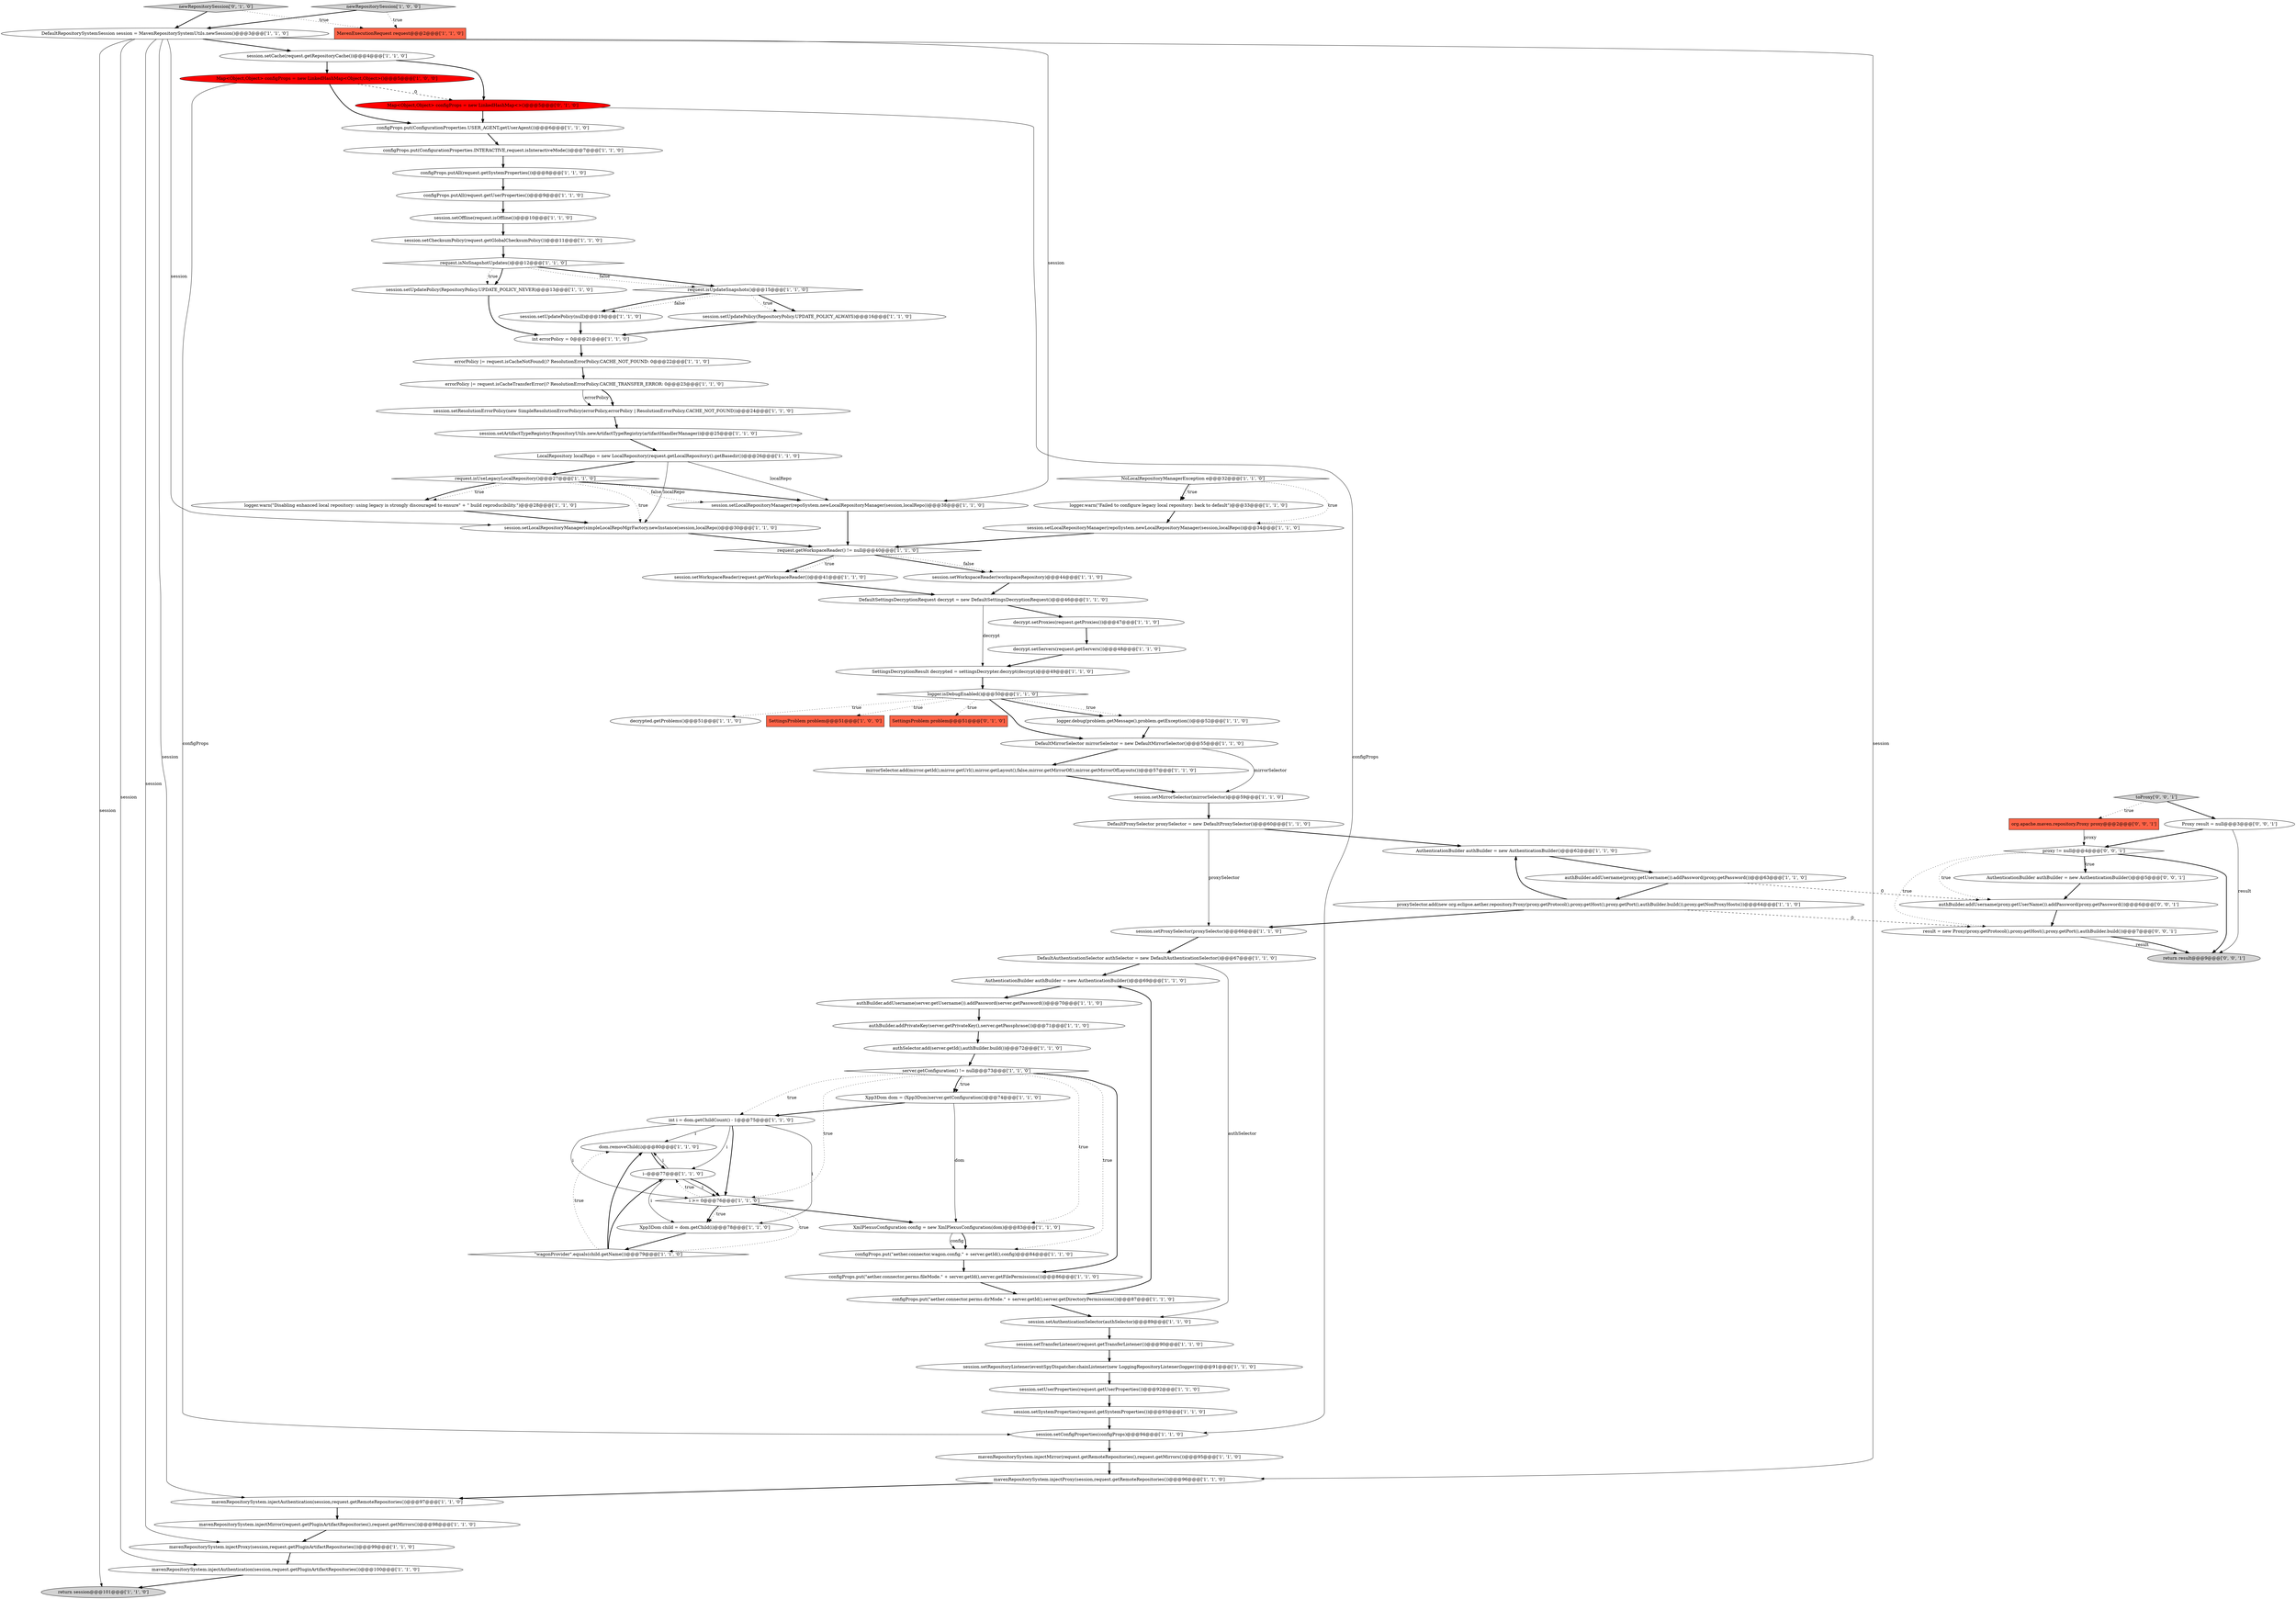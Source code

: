 digraph {
47 [style = filled, label = "decrypted.getProblems()@@@51@@@['1', '1', '0']", fillcolor = white, shape = ellipse image = "AAA0AAABBB1BBB"];
42 [style = filled, label = "DefaultProxySelector proxySelector = new DefaultProxySelector()@@@60@@@['1', '1', '0']", fillcolor = white, shape = ellipse image = "AAA0AAABBB1BBB"];
19 [style = filled, label = "DefaultMirrorSelector mirrorSelector = new DefaultMirrorSelector()@@@55@@@['1', '1', '0']", fillcolor = white, shape = ellipse image = "AAA0AAABBB1BBB"];
22 [style = filled, label = "session.setUserProperties(request.getUserProperties())@@@92@@@['1', '1', '0']", fillcolor = white, shape = ellipse image = "AAA0AAABBB1BBB"];
24 [style = filled, label = "request.isUpdateSnapshots()@@@15@@@['1', '1', '0']", fillcolor = white, shape = diamond image = "AAA0AAABBB1BBB"];
2 [style = filled, label = "proxySelector.add(new org.eclipse.aether.repository.Proxy(proxy.getProtocol(),proxy.getHost(),proxy.getPort(),authBuilder.build()),proxy.getNonProxyHosts())@@@64@@@['1', '1', '0']", fillcolor = white, shape = ellipse image = "AAA0AAABBB1BBB"];
35 [style = filled, label = "mavenRepositorySystem.injectMirror(request.getRemoteRepositories(),request.getMirrors())@@@95@@@['1', '1', '0']", fillcolor = white, shape = ellipse image = "AAA0AAABBB1BBB"];
63 [style = filled, label = "session.setConfigProperties(configProps)@@@94@@@['1', '1', '0']", fillcolor = white, shape = ellipse image = "AAA0AAABBB1BBB"];
52 [style = filled, label = "server.getConfiguration() != null@@@73@@@['1', '1', '0']", fillcolor = white, shape = diamond image = "AAA0AAABBB1BBB"];
74 [style = filled, label = "logger.debug(problem.getMessage(),problem.getException())@@@52@@@['1', '1', '0']", fillcolor = white, shape = ellipse image = "AAA0AAABBB1BBB"];
12 [style = filled, label = "configProps.put(\"aether.connector.perms.dirMode.\" + server.getId(),server.getDirectoryPermissions())@@@87@@@['1', '1', '0']", fillcolor = white, shape = ellipse image = "AAA0AAABBB1BBB"];
78 [style = filled, label = "newRepositorySession['0', '1', '0']", fillcolor = lightgray, shape = diamond image = "AAA0AAABBB2BBB"];
61 [style = filled, label = "decrypt.setProxies(request.getProxies())@@@47@@@['1', '1', '0']", fillcolor = white, shape = ellipse image = "AAA0AAABBB1BBB"];
7 [style = filled, label = "SettingsProblem problem@@@51@@@['1', '0', '0']", fillcolor = tomato, shape = box image = "AAA0AAABBB1BBB"];
8 [style = filled, label = "SettingsDecryptionResult decrypted = settingsDecrypter.decrypt(decrypt)@@@49@@@['1', '1', '0']", fillcolor = white, shape = ellipse image = "AAA0AAABBB1BBB"];
5 [style = filled, label = "logger.warn(\"Failed to configure legacy local repository: back to default\")@@@33@@@['1', '1', '0']", fillcolor = white, shape = ellipse image = "AAA0AAABBB1BBB"];
59 [style = filled, label = "session.setProxySelector(proxySelector)@@@66@@@['1', '1', '0']", fillcolor = white, shape = ellipse image = "AAA0AAABBB1BBB"];
56 [style = filled, label = "session.setUpdatePolicy(RepositoryPolicy.UPDATE_POLICY_ALWAYS)@@@16@@@['1', '1', '0']", fillcolor = white, shape = ellipse image = "AAA0AAABBB1BBB"];
75 [style = filled, label = "\"wagonProvider\".equals(child.getName())@@@79@@@['1', '1', '0']", fillcolor = white, shape = diamond image = "AAA0AAABBB1BBB"];
44 [style = filled, label = "session.setWorkspaceReader(workspaceRepository)@@@44@@@['1', '1', '0']", fillcolor = white, shape = ellipse image = "AAA0AAABBB1BBB"];
49 [style = filled, label = "mirrorSelector.add(mirror.getId(),mirror.getUrl(),mirror.getLayout(),false,mirror.getMirrorOf(),mirror.getMirrorOfLayouts())@@@57@@@['1', '1', '0']", fillcolor = white, shape = ellipse image = "AAA0AAABBB1BBB"];
17 [style = filled, label = "request.isUseLegacyLocalRepository()@@@27@@@['1', '1', '0']", fillcolor = white, shape = diamond image = "AAA0AAABBB1BBB"];
54 [style = filled, label = "LocalRepository localRepo = new LocalRepository(request.getLocalRepository().getBasedir())@@@26@@@['1', '1', '0']", fillcolor = white, shape = ellipse image = "AAA0AAABBB1BBB"];
34 [style = filled, label = "session.setLocalRepositoryManager(repoSystem.newLocalRepositoryManager(session,localRepo))@@@38@@@['1', '1', '0']", fillcolor = white, shape = ellipse image = "AAA0AAABBB1BBB"];
69 [style = filled, label = "MavenExecutionRequest request@@@2@@@['1', '1', '0']", fillcolor = tomato, shape = box image = "AAA0AAABBB1BBB"];
76 [style = filled, label = "dom.removeChild(i)@@@80@@@['1', '1', '0']", fillcolor = white, shape = ellipse image = "AAA0AAABBB1BBB"];
80 [style = filled, label = "Map<Object,Object> configProps = new LinkedHashMap<>()@@@5@@@['0', '1', '0']", fillcolor = red, shape = ellipse image = "AAA1AAABBB2BBB"];
0 [style = filled, label = "mavenRepositorySystem.injectProxy(session,request.getRemoteRepositories())@@@96@@@['1', '1', '0']", fillcolor = white, shape = ellipse image = "AAA0AAABBB1BBB"];
28 [style = filled, label = "logger.warn(\"Disabling enhanced local repository: using legacy is strongly discouraged to ensure\" + \" build reproducibility.\")@@@28@@@['1', '1', '0']", fillcolor = white, shape = ellipse image = "AAA0AAABBB1BBB"];
73 [style = filled, label = "return session@@@101@@@['1', '1', '0']", fillcolor = lightgray, shape = ellipse image = "AAA0AAABBB1BBB"];
71 [style = filled, label = "request.getWorkspaceReader() != null@@@40@@@['1', '1', '0']", fillcolor = white, shape = diamond image = "AAA0AAABBB1BBB"];
55 [style = filled, label = "authBuilder.addPrivateKey(server.getPrivateKey(),server.getPassphrase())@@@71@@@['1', '1', '0']", fillcolor = white, shape = ellipse image = "AAA0AAABBB1BBB"];
27 [style = filled, label = "session.setChecksumPolicy(request.getGlobalChecksumPolicy())@@@11@@@['1', '1', '0']", fillcolor = white, shape = ellipse image = "AAA0AAABBB1BBB"];
40 [style = filled, label = "DefaultRepositorySystemSession session = MavenRepositorySystemUtils.newSession()@@@3@@@['1', '1', '0']", fillcolor = white, shape = ellipse image = "AAA0AAABBB1BBB"];
88 [style = filled, label = "result = new Proxy(proxy.getProtocol(),proxy.getHost(),proxy.getPort(),authBuilder.build())@@@7@@@['0', '0', '1']", fillcolor = white, shape = ellipse image = "AAA0AAABBB3BBB"];
3 [style = filled, label = "decrypt.setServers(request.getServers())@@@48@@@['1', '1', '0']", fillcolor = white, shape = ellipse image = "AAA0AAABBB1BBB"];
1 [style = filled, label = "logger.isDebugEnabled()@@@50@@@['1', '1', '0']", fillcolor = white, shape = diamond image = "AAA0AAABBB1BBB"];
64 [style = filled, label = "session.setSystemProperties(request.getSystemProperties())@@@93@@@['1', '1', '0']", fillcolor = white, shape = ellipse image = "AAA0AAABBB1BBB"];
51 [style = filled, label = "NoLocalRepositoryManagerException e@@@32@@@['1', '1', '0']", fillcolor = white, shape = diamond image = "AAA0AAABBB1BBB"];
33 [style = filled, label = "AuthenticationBuilder authBuilder = new AuthenticationBuilder()@@@62@@@['1', '1', '0']", fillcolor = white, shape = ellipse image = "AAA0AAABBB1BBB"];
16 [style = filled, label = "int errorPolicy = 0@@@21@@@['1', '1', '0']", fillcolor = white, shape = ellipse image = "AAA0AAABBB1BBB"];
79 [style = filled, label = "SettingsProblem problem@@@51@@@['0', '1', '0']", fillcolor = tomato, shape = box image = "AAA0AAABBB2BBB"];
41 [style = filled, label = "session.setMirrorSelector(mirrorSelector)@@@59@@@['1', '1', '0']", fillcolor = white, shape = ellipse image = "AAA0AAABBB1BBB"];
85 [style = filled, label = "proxy != null@@@4@@@['0', '0', '1']", fillcolor = white, shape = diamond image = "AAA0AAABBB3BBB"];
29 [style = filled, label = "session.setRepositoryListener(eventSpyDispatcher.chainListener(new LoggingRepositoryListener(logger)))@@@91@@@['1', '1', '0']", fillcolor = white, shape = ellipse image = "AAA0AAABBB1BBB"];
38 [style = filled, label = "configProps.putAll(request.getUserProperties())@@@9@@@['1', '1', '0']", fillcolor = white, shape = ellipse image = "AAA0AAABBB1BBB"];
81 [style = filled, label = "authBuilder.addUsername(proxy.getUserName()).addPassword(proxy.getPassword())@@@6@@@['0', '0', '1']", fillcolor = white, shape = ellipse image = "AAA0AAABBB3BBB"];
46 [style = filled, label = "errorPolicy |= request.isCacheNotFound()? ResolutionErrorPolicy.CACHE_NOT_FOUND: 0@@@22@@@['1', '1', '0']", fillcolor = white, shape = ellipse image = "AAA0AAABBB1BBB"];
21 [style = filled, label = "mavenRepositorySystem.injectAuthentication(session,request.getRemoteRepositories())@@@97@@@['1', '1', '0']", fillcolor = white, shape = ellipse image = "AAA0AAABBB1BBB"];
86 [style = filled, label = "AuthenticationBuilder authBuilder = new AuthenticationBuilder()@@@5@@@['0', '0', '1']", fillcolor = white, shape = ellipse image = "AAA0AAABBB3BBB"];
84 [style = filled, label = "org.apache.maven.repository.Proxy proxy@@@2@@@['0', '0', '1']", fillcolor = tomato, shape = box image = "AAA0AAABBB3BBB"];
39 [style = filled, label = "mavenRepositorySystem.injectAuthentication(session,request.getPluginArtifactRepositories())@@@100@@@['1', '1', '0']", fillcolor = white, shape = ellipse image = "AAA0AAABBB1BBB"];
60 [style = filled, label = "request.isNoSnapshotUpdates()@@@12@@@['1', '1', '0']", fillcolor = white, shape = diamond image = "AAA0AAABBB1BBB"];
48 [style = filled, label = "configProps.putAll(request.getSystemProperties())@@@8@@@['1', '1', '0']", fillcolor = white, shape = ellipse image = "AAA0AAABBB1BBB"];
58 [style = filled, label = "newRepositorySession['1', '0', '0']", fillcolor = lightgray, shape = diamond image = "AAA0AAABBB1BBB"];
37 [style = filled, label = "Xpp3Dom dom = (Xpp3Dom)server.getConfiguration()@@@74@@@['1', '1', '0']", fillcolor = white, shape = ellipse image = "AAA0AAABBB1BBB"];
43 [style = filled, label = "authBuilder.addUsername(proxy.getUsername()).addPassword(proxy.getPassword())@@@63@@@['1', '1', '0']", fillcolor = white, shape = ellipse image = "AAA0AAABBB1BBB"];
70 [style = filled, label = "session.setLocalRepositoryManager(simpleLocalRepoMgrFactory.newInstance(session,localRepo))@@@30@@@['1', '1', '0']", fillcolor = white, shape = ellipse image = "AAA0AAABBB1BBB"];
23 [style = filled, label = "session.setOffline(request.isOffline())@@@10@@@['1', '1', '0']", fillcolor = white, shape = ellipse image = "AAA0AAABBB1BBB"];
83 [style = filled, label = "Proxy result = null@@@3@@@['0', '0', '1']", fillcolor = white, shape = ellipse image = "AAA0AAABBB3BBB"];
30 [style = filled, label = "Map<Object,Object> configProps = new LinkedHashMap<Object,Object>()@@@5@@@['1', '0', '0']", fillcolor = red, shape = ellipse image = "AAA1AAABBB1BBB"];
4 [style = filled, label = "DefaultAuthenticationSelector authSelector = new DefaultAuthenticationSelector()@@@67@@@['1', '1', '0']", fillcolor = white, shape = ellipse image = "AAA0AAABBB1BBB"];
36 [style = filled, label = "authBuilder.addUsername(server.getUsername()).addPassword(server.getPassword())@@@70@@@['1', '1', '0']", fillcolor = white, shape = ellipse image = "AAA0AAABBB1BBB"];
26 [style = filled, label = "mavenRepositorySystem.injectMirror(request.getPluginArtifactRepositories(),request.getMirrors())@@@98@@@['1', '1', '0']", fillcolor = white, shape = ellipse image = "AAA0AAABBB1BBB"];
18 [style = filled, label = "session.setAuthenticationSelector(authSelector)@@@89@@@['1', '1', '0']", fillcolor = white, shape = ellipse image = "AAA0AAABBB1BBB"];
13 [style = filled, label = "session.setUpdatePolicy(null)@@@19@@@['1', '1', '0']", fillcolor = white, shape = ellipse image = "AAA0AAABBB1BBB"];
65 [style = filled, label = "session.setWorkspaceReader(request.getWorkspaceReader())@@@41@@@['1', '1', '0']", fillcolor = white, shape = ellipse image = "AAA0AAABBB1BBB"];
20 [style = filled, label = "session.setCache(request.getRepositoryCache())@@@4@@@['1', '1', '0']", fillcolor = white, shape = ellipse image = "AAA0AAABBB1BBB"];
68 [style = filled, label = "configProps.put(\"aether.connector.wagon.config.\" + server.getId(),config)@@@84@@@['1', '1', '0']", fillcolor = white, shape = ellipse image = "AAA0AAABBB1BBB"];
14 [style = filled, label = "configProps.put(ConfigurationProperties.INTERACTIVE,request.isInteractiveMode())@@@7@@@['1', '1', '0']", fillcolor = white, shape = ellipse image = "AAA0AAABBB1BBB"];
82 [style = filled, label = "return result@@@9@@@['0', '0', '1']", fillcolor = lightgray, shape = ellipse image = "AAA0AAABBB3BBB"];
11 [style = filled, label = "authSelector.add(server.getId(),authBuilder.build())@@@72@@@['1', '1', '0']", fillcolor = white, shape = ellipse image = "AAA0AAABBB1BBB"];
6 [style = filled, label = "i--@@@77@@@['1', '1', '0']", fillcolor = white, shape = ellipse image = "AAA0AAABBB1BBB"];
62 [style = filled, label = "session.setTransferListener(request.getTransferListener())@@@90@@@['1', '1', '0']", fillcolor = white, shape = ellipse image = "AAA0AAABBB1BBB"];
25 [style = filled, label = "configProps.put(ConfigurationProperties.USER_AGENT,getUserAgent())@@@6@@@['1', '1', '0']", fillcolor = white, shape = ellipse image = "AAA0AAABBB1BBB"];
57 [style = filled, label = "session.setUpdatePolicy(RepositoryPolicy.UPDATE_POLICY_NEVER)@@@13@@@['1', '1', '0']", fillcolor = white, shape = ellipse image = "AAA0AAABBB1BBB"];
45 [style = filled, label = "XmlPlexusConfiguration config = new XmlPlexusConfiguration(dom)@@@83@@@['1', '1', '0']", fillcolor = white, shape = ellipse image = "AAA0AAABBB1BBB"];
31 [style = filled, label = "session.setLocalRepositoryManager(repoSystem.newLocalRepositoryManager(session,localRepo))@@@34@@@['1', '1', '0']", fillcolor = white, shape = ellipse image = "AAA0AAABBB1BBB"];
67 [style = filled, label = "int i = dom.getChildCount() - 1@@@75@@@['1', '1', '0']", fillcolor = white, shape = ellipse image = "AAA0AAABBB1BBB"];
15 [style = filled, label = "Xpp3Dom child = dom.getChild(i)@@@78@@@['1', '1', '0']", fillcolor = white, shape = ellipse image = "AAA0AAABBB1BBB"];
77 [style = filled, label = "session.setResolutionErrorPolicy(new SimpleResolutionErrorPolicy(errorPolicy,errorPolicy | ResolutionErrorPolicy.CACHE_NOT_FOUND))@@@24@@@['1', '1', '0']", fillcolor = white, shape = ellipse image = "AAA0AAABBB1BBB"];
9 [style = filled, label = "mavenRepositorySystem.injectProxy(session,request.getPluginArtifactRepositories())@@@99@@@['1', '1', '0']", fillcolor = white, shape = ellipse image = "AAA0AAABBB1BBB"];
32 [style = filled, label = "AuthenticationBuilder authBuilder = new AuthenticationBuilder()@@@69@@@['1', '1', '0']", fillcolor = white, shape = ellipse image = "AAA0AAABBB1BBB"];
10 [style = filled, label = "i >= 0@@@76@@@['1', '1', '0']", fillcolor = white, shape = diamond image = "AAA0AAABBB1BBB"];
66 [style = filled, label = "DefaultSettingsDecryptionRequest decrypt = new DefaultSettingsDecryptionRequest()@@@46@@@['1', '1', '0']", fillcolor = white, shape = ellipse image = "AAA0AAABBB1BBB"];
50 [style = filled, label = "session.setArtifactTypeRegistry(RepositoryUtils.newArtifactTypeRegistry(artifactHandlerManager))@@@25@@@['1', '1', '0']", fillcolor = white, shape = ellipse image = "AAA0AAABBB1BBB"];
72 [style = filled, label = "configProps.put(\"aether.connector.perms.fileMode.\" + server.getId(),server.getFilePermissions())@@@86@@@['1', '1', '0']", fillcolor = white, shape = ellipse image = "AAA0AAABBB1BBB"];
87 [style = filled, label = "toProxy['0', '0', '1']", fillcolor = lightgray, shape = diamond image = "AAA0AAABBB3BBB"];
53 [style = filled, label = "errorPolicy |= request.isCacheTransferError()? ResolutionErrorPolicy.CACHE_TRANSFER_ERROR: 0@@@23@@@['1', '1', '0']", fillcolor = white, shape = ellipse image = "AAA0AAABBB1BBB"];
51->5 [style = bold, label=""];
51->31 [style = dotted, label="true"];
71->44 [style = bold, label=""];
80->25 [style = bold, label=""];
75->6 [style = bold, label=""];
24->13 [style = dotted, label="false"];
26->9 [style = bold, label=""];
52->37 [style = dotted, label="true"];
25->14 [style = bold, label=""];
40->20 [style = bold, label=""];
85->86 [style = bold, label=""];
78->69 [style = dotted, label="true"];
67->10 [style = solid, label="i"];
60->24 [style = bold, label=""];
36->55 [style = bold, label=""];
8->1 [style = bold, label=""];
21->26 [style = bold, label=""];
61->3 [style = bold, label=""];
83->82 [style = solid, label="result"];
40->0 [style = solid, label="session"];
70->71 [style = bold, label=""];
45->68 [style = bold, label=""];
1->74 [style = dotted, label="true"];
57->16 [style = bold, label=""];
12->18 [style = bold, label=""];
6->10 [style = solid, label="i"];
2->59 [style = bold, label=""];
88->82 [style = solid, label="result"];
85->82 [style = bold, label=""];
55->11 [style = bold, label=""];
83->85 [style = bold, label=""];
67->6 [style = solid, label="i"];
27->60 [style = bold, label=""];
50->54 [style = bold, label=""];
71->65 [style = bold, label=""];
22->64 [style = bold, label=""];
14->48 [style = bold, label=""];
84->85 [style = solid, label="proxy"];
74->19 [style = bold, label=""];
67->76 [style = solid, label="i"];
10->6 [style = dotted, label="true"];
9->39 [style = bold, label=""];
68->72 [style = bold, label=""];
30->63 [style = solid, label="configProps"];
52->37 [style = bold, label=""];
40->9 [style = solid, label="session"];
62->29 [style = bold, label=""];
54->17 [style = bold, label=""];
59->4 [style = bold, label=""];
53->77 [style = solid, label="errorPolicy"];
60->24 [style = dotted, label="false"];
65->66 [style = bold, label=""];
0->21 [style = bold, label=""];
78->40 [style = bold, label=""];
52->68 [style = dotted, label="true"];
13->16 [style = bold, label=""];
17->34 [style = dotted, label="false"];
75->76 [style = dotted, label="true"];
34->71 [style = bold, label=""];
17->34 [style = bold, label=""];
60->57 [style = bold, label=""];
35->0 [style = bold, label=""];
10->75 [style = dotted, label="true"];
40->39 [style = solid, label="session"];
54->70 [style = solid, label="localRepo"];
52->45 [style = dotted, label="true"];
10->45 [style = bold, label=""];
49->41 [style = bold, label=""];
2->33 [style = bold, label=""];
32->36 [style = bold, label=""];
56->16 [style = bold, label=""];
66->61 [style = bold, label=""];
17->70 [style = dotted, label="true"];
43->81 [style = dashed, label="0"];
6->15 [style = solid, label="i"];
19->41 [style = solid, label="mirrorSelector"];
40->34 [style = solid, label="session"];
30->80 [style = dashed, label="0"];
15->75 [style = bold, label=""];
1->19 [style = bold, label=""];
44->66 [style = bold, label=""];
67->10 [style = bold, label=""];
24->13 [style = bold, label=""];
52->67 [style = dotted, label="true"];
1->74 [style = bold, label=""];
24->56 [style = bold, label=""];
40->73 [style = solid, label="session"];
87->83 [style = bold, label=""];
54->34 [style = solid, label="localRepo"];
72->12 [style = bold, label=""];
12->32 [style = bold, label=""];
43->2 [style = bold, label=""];
60->57 [style = dotted, label="true"];
80->63 [style = solid, label="configProps"];
71->65 [style = dotted, label="true"];
20->80 [style = bold, label=""];
85->86 [style = dotted, label="true"];
39->73 [style = bold, label=""];
3->8 [style = bold, label=""];
6->10 [style = bold, label=""];
33->43 [style = bold, label=""];
4->18 [style = solid, label="authSelector"];
1->47 [style = dotted, label="true"];
17->28 [style = dotted, label="true"];
87->84 [style = dotted, label="true"];
75->76 [style = bold, label=""];
1->79 [style = dotted, label="true"];
53->77 [style = bold, label=""];
37->67 [style = bold, label=""];
16->46 [style = bold, label=""];
45->68 [style = solid, label="config"];
6->76 [style = solid, label="i"];
40->70 [style = solid, label="session"];
86->81 [style = bold, label=""];
10->15 [style = bold, label=""];
23->27 [style = bold, label=""];
24->56 [style = dotted, label="true"];
64->63 [style = bold, label=""];
46->53 [style = bold, label=""];
58->40 [style = bold, label=""];
52->72 [style = bold, label=""];
30->25 [style = bold, label=""];
38->23 [style = bold, label=""];
42->33 [style = bold, label=""];
11->52 [style = bold, label=""];
76->6 [style = bold, label=""];
51->5 [style = dotted, label="true"];
71->44 [style = dotted, label="false"];
81->88 [style = bold, label=""];
28->70 [style = bold, label=""];
1->7 [style = dotted, label="true"];
10->15 [style = dotted, label="true"];
31->71 [style = bold, label=""];
66->8 [style = solid, label="decrypt"];
85->81 [style = dotted, label="true"];
17->28 [style = bold, label=""];
18->62 [style = bold, label=""];
42->59 [style = solid, label="proxySelector"];
48->38 [style = bold, label=""];
85->88 [style = dotted, label="true"];
5->31 [style = bold, label=""];
2->88 [style = dashed, label="0"];
19->49 [style = bold, label=""];
37->45 [style = solid, label="dom"];
67->15 [style = solid, label="i"];
52->10 [style = dotted, label="true"];
29->22 [style = bold, label=""];
88->82 [style = bold, label=""];
20->30 [style = bold, label=""];
40->21 [style = solid, label="session"];
58->69 [style = dotted, label="true"];
77->50 [style = bold, label=""];
4->32 [style = bold, label=""];
63->35 [style = bold, label=""];
41->42 [style = bold, label=""];
}
